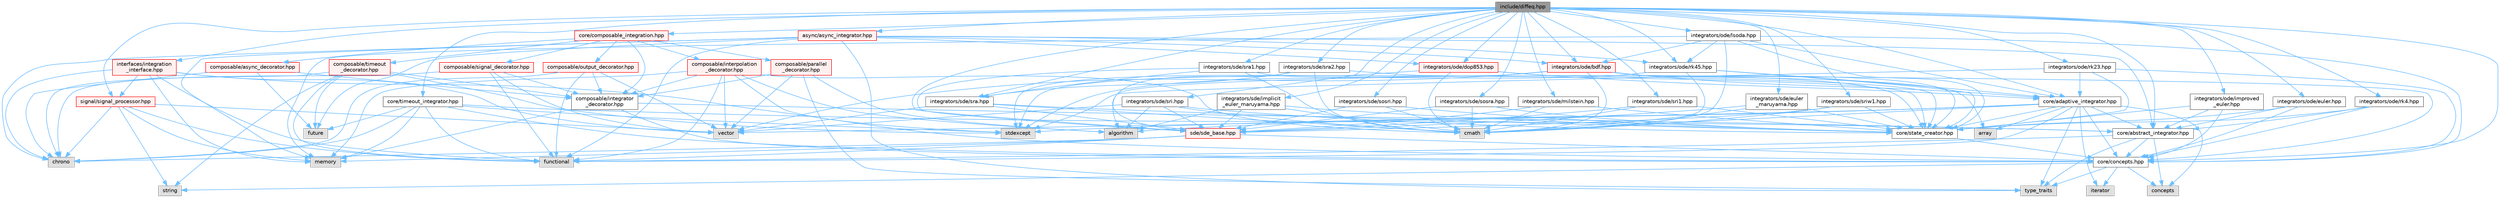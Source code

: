 digraph "include/diffeq.hpp"
{
 // LATEX_PDF_SIZE
  bgcolor="transparent";
  edge [fontname=Helvetica,fontsize=10,labelfontname=Helvetica,labelfontsize=10];
  node [fontname=Helvetica,fontsize=10,shape=box,height=0.2,width=0.4];
  Node1 [id="Node000001",label="include/diffeq.hpp",height=0.2,width=0.4,color="gray40", fillcolor="grey60", style="filled", fontcolor="black",tooltip="Modern C++ ODE Integration Library with Real-time Signal Processing."];
  Node1 -> Node2 [id="edge1_Node000001_Node000002",color="steelblue1",style="solid",tooltip=" "];
  Node2 [id="Node000002",label="core/concepts.hpp",height=0.2,width=0.4,color="grey40", fillcolor="white", style="filled",URL="$concepts_8hpp_source.html",tooltip=" "];
  Node2 -> Node3 [id="edge2_Node000002_Node000003",color="steelblue1",style="solid",tooltip=" "];
  Node3 [id="Node000003",label="concepts",height=0.2,width=0.4,color="grey60", fillcolor="#E0E0E0", style="filled",tooltip=" "];
  Node2 -> Node4 [id="edge3_Node000002_Node000004",color="steelblue1",style="solid",tooltip=" "];
  Node4 [id="Node000004",label="type_traits",height=0.2,width=0.4,color="grey60", fillcolor="#E0E0E0", style="filled",tooltip=" "];
  Node2 -> Node5 [id="edge4_Node000002_Node000005",color="steelblue1",style="solid",tooltip=" "];
  Node5 [id="Node000005",label="iterator",height=0.2,width=0.4,color="grey60", fillcolor="#E0E0E0", style="filled",tooltip=" "];
  Node2 -> Node6 [id="edge5_Node000002_Node000006",color="steelblue1",style="solid",tooltip=" "];
  Node6 [id="Node000006",label="string",height=0.2,width=0.4,color="grey60", fillcolor="#E0E0E0", style="filled",tooltip=" "];
  Node1 -> Node7 [id="edge6_Node000001_Node000007",color="steelblue1",style="solid",tooltip=" "];
  Node7 [id="Node000007",label="core/abstract_integrator.hpp",height=0.2,width=0.4,color="grey40", fillcolor="white", style="filled",URL="$abstract__integrator_8hpp_source.html",tooltip=" "];
  Node7 -> Node8 [id="edge7_Node000007_Node000008",color="steelblue1",style="solid",tooltip=" "];
  Node8 [id="Node000008",label="functional",height=0.2,width=0.4,color="grey60", fillcolor="#E0E0E0", style="filled",tooltip=" "];
  Node7 -> Node3 [id="edge8_Node000007_Node000003",color="steelblue1",style="solid",tooltip=" "];
  Node7 -> Node4 [id="edge9_Node000007_Node000004",color="steelblue1",style="solid",tooltip=" "];
  Node7 -> Node2 [id="edge10_Node000007_Node000002",color="steelblue1",style="solid",tooltip=" "];
  Node1 -> Node9 [id="edge11_Node000001_Node000009",color="steelblue1",style="solid",tooltip=" "];
  Node9 [id="Node000009",label="core/adaptive_integrator.hpp",height=0.2,width=0.4,color="grey40", fillcolor="white", style="filled",URL="$adaptive__integrator_8hpp_source.html",tooltip=" "];
  Node9 -> Node8 [id="edge12_Node000009_Node000008",color="steelblue1",style="solid",tooltip=" "];
  Node9 -> Node3 [id="edge13_Node000009_Node000003",color="steelblue1",style="solid",tooltip=" "];
  Node9 -> Node5 [id="edge14_Node000009_Node000005",color="steelblue1",style="solid",tooltip=" "];
  Node9 -> Node4 [id="edge15_Node000009_Node000004",color="steelblue1",style="solid",tooltip=" "];
  Node9 -> Node10 [id="edge16_Node000009_Node000010",color="steelblue1",style="solid",tooltip=" "];
  Node10 [id="Node000010",label="vector",height=0.2,width=0.4,color="grey60", fillcolor="#E0E0E0", style="filled",tooltip=" "];
  Node9 -> Node11 [id="edge17_Node000009_Node000011",color="steelblue1",style="solid",tooltip=" "];
  Node11 [id="Node000011",label="array",height=0.2,width=0.4,color="grey60", fillcolor="#E0E0E0", style="filled",tooltip=" "];
  Node9 -> Node12 [id="edge18_Node000009_Node000012",color="steelblue1",style="solid",tooltip=" "];
  Node12 [id="Node000012",label="algorithm",height=0.2,width=0.4,color="grey60", fillcolor="#E0E0E0", style="filled",tooltip=" "];
  Node9 -> Node13 [id="edge19_Node000009_Node000013",color="steelblue1",style="solid",tooltip=" "];
  Node13 [id="Node000013",label="cmath",height=0.2,width=0.4,color="grey60", fillcolor="#E0E0E0", style="filled",tooltip=" "];
  Node9 -> Node14 [id="edge20_Node000009_Node000014",color="steelblue1",style="solid",tooltip=" "];
  Node14 [id="Node000014",label="stdexcept",height=0.2,width=0.4,color="grey60", fillcolor="#E0E0E0", style="filled",tooltip=" "];
  Node9 -> Node2 [id="edge21_Node000009_Node000002",color="steelblue1",style="solid",tooltip=" "];
  Node9 -> Node7 [id="edge22_Node000009_Node000007",color="steelblue1",style="solid",tooltip=" "];
  Node9 -> Node15 [id="edge23_Node000009_Node000015",color="steelblue1",style="solid",tooltip=" "];
  Node15 [id="Node000015",label="core/state_creator.hpp",height=0.2,width=0.4,color="grey40", fillcolor="white", style="filled",URL="$state__creator_8hpp_source.html",tooltip=" "];
  Node15 -> Node2 [id="edge24_Node000015_Node000002",color="steelblue1",style="solid",tooltip=" "];
  Node1 -> Node16 [id="edge25_Node000001_Node000016",color="steelblue1",style="solid",tooltip=" "];
  Node16 [id="Node000016",label="core/timeout_integrator.hpp",height=0.2,width=0.4,color="grey40", fillcolor="white", style="filled",URL="$timeout__integrator_8hpp_source.html",tooltip=" "];
  Node16 -> Node17 [id="edge26_Node000016_Node000017",color="steelblue1",style="solid",tooltip=" "];
  Node17 [id="Node000017",label="future",height=0.2,width=0.4,color="grey60", fillcolor="#E0E0E0", style="filled",tooltip=" "];
  Node16 -> Node18 [id="edge27_Node000016_Node000018",color="steelblue1",style="solid",tooltip=" "];
  Node18 [id="Node000018",label="chrono",height=0.2,width=0.4,color="grey60", fillcolor="#E0E0E0", style="filled",tooltip=" "];
  Node16 -> Node14 [id="edge28_Node000016_Node000014",color="steelblue1",style="solid",tooltip=" "];
  Node16 -> Node19 [id="edge29_Node000016_Node000019",color="steelblue1",style="solid",tooltip=" "];
  Node19 [id="Node000019",label="memory",height=0.2,width=0.4,color="grey60", fillcolor="#E0E0E0", style="filled",tooltip=" "];
  Node16 -> Node8 [id="edge30_Node000016_Node000008",color="steelblue1",style="solid",tooltip=" "];
  Node16 -> Node2 [id="edge31_Node000016_Node000002",color="steelblue1",style="solid",tooltip=" "];
  Node16 -> Node7 [id="edge32_Node000016_Node000007",color="steelblue1",style="solid",tooltip=" "];
  Node1 -> Node20 [id="edge33_Node000001_Node000020",color="steelblue1",style="solid",tooltip=" "];
  Node20 [id="Node000020",label="core/composable_integration.hpp",height=0.2,width=0.4,color="red", fillcolor="#FFF0F0", style="filled",URL="$composable__integration_8hpp.html",tooltip="Composable integration architecture using decorator pattern."];
  Node20 -> Node21 [id="edge34_Node000020_Node000021",color="steelblue1",style="solid",tooltip=" "];
  Node21 [id="Node000021",label="composable/integrator\l_decorator.hpp",height=0.2,width=0.4,color="grey40", fillcolor="white", style="filled",URL="$integrator__decorator_8hpp_source.html",tooltip=" "];
  Node21 -> Node2 [id="edge35_Node000021_Node000002",color="steelblue1",style="solid",tooltip=" "];
  Node21 -> Node7 [id="edge36_Node000021_Node000007",color="steelblue1",style="solid",tooltip=" "];
  Node21 -> Node19 [id="edge37_Node000021_Node000019",color="steelblue1",style="solid",tooltip=" "];
  Node20 -> Node22 [id="edge38_Node000020_Node000022",color="steelblue1",style="solid",tooltip=" "];
  Node22 [id="Node000022",label="composable/timeout\l_decorator.hpp",height=0.2,width=0.4,color="red", fillcolor="#FFF0F0", style="filled",URL="$timeout__decorator_8hpp_source.html",tooltip=" "];
  Node22 -> Node21 [id="edge39_Node000022_Node000021",color="steelblue1",style="solid",tooltip=" "];
  Node22 -> Node18 [id="edge40_Node000022_Node000018",color="steelblue1",style="solid",tooltip=" "];
  Node22 -> Node17 [id="edge41_Node000022_Node000017",color="steelblue1",style="solid",tooltip=" "];
  Node22 -> Node8 [id="edge42_Node000022_Node000008",color="steelblue1",style="solid",tooltip=" "];
  Node22 -> Node14 [id="edge43_Node000022_Node000014",color="steelblue1",style="solid",tooltip=" "];
  Node22 -> Node6 [id="edge44_Node000022_Node000006",color="steelblue1",style="solid",tooltip=" "];
  Node20 -> Node24 [id="edge45_Node000020_Node000024",color="steelblue1",style="solid",tooltip=" "];
  Node24 [id="Node000024",label="composable/parallel\l_decorator.hpp",height=0.2,width=0.4,color="red", fillcolor="#FFF0F0", style="filled",URL="$parallel__decorator_8hpp_source.html",tooltip=" "];
  Node24 -> Node21 [id="edge46_Node000024_Node000021",color="steelblue1",style="solid",tooltip=" "];
  Node24 -> Node10 [id="edge47_Node000024_Node000010",color="steelblue1",style="solid",tooltip=" "];
  Node24 -> Node12 [id="edge48_Node000024_Node000012",color="steelblue1",style="solid",tooltip=" "];
  Node24 -> Node4 [id="edge49_Node000024_Node000004",color="steelblue1",style="solid",tooltip=" "];
  Node20 -> Node26 [id="edge50_Node000020_Node000026",color="steelblue1",style="solid",tooltip=" "];
  Node26 [id="Node000026",label="composable/async_decorator.hpp",height=0.2,width=0.4,color="red", fillcolor="#FFF0F0", style="filled",URL="$async__decorator_8hpp_source.html",tooltip=" "];
  Node26 -> Node21 [id="edge51_Node000026_Node000021",color="steelblue1",style="solid",tooltip=" "];
  Node26 -> Node17 [id="edge52_Node000026_Node000017",color="steelblue1",style="solid",tooltip=" "];
  Node26 -> Node18 [id="edge53_Node000026_Node000018",color="steelblue1",style="solid",tooltip=" "];
  Node20 -> Node29 [id="edge54_Node000020_Node000029",color="steelblue1",style="solid",tooltip=" "];
  Node29 [id="Node000029",label="composable/output_decorator.hpp",height=0.2,width=0.4,color="red", fillcolor="#FFF0F0", style="filled",URL="$output__decorator_8hpp_source.html",tooltip=" "];
  Node29 -> Node21 [id="edge55_Node000029_Node000021",color="steelblue1",style="solid",tooltip=" "];
  Node29 -> Node10 [id="edge56_Node000029_Node000010",color="steelblue1",style="solid",tooltip=" "];
  Node29 -> Node8 [id="edge57_Node000029_Node000008",color="steelblue1",style="solid",tooltip=" "];
  Node29 -> Node18 [id="edge58_Node000029_Node000018",color="steelblue1",style="solid",tooltip=" "];
  Node20 -> Node32 [id="edge59_Node000020_Node000032",color="steelblue1",style="solid",tooltip=" "];
  Node32 [id="Node000032",label="composable/signal_decorator.hpp",height=0.2,width=0.4,color="red", fillcolor="#FFF0F0", style="filled",URL="$signal__decorator_8hpp_source.html",tooltip=" "];
  Node32 -> Node21 [id="edge60_Node000032_Node000021",color="steelblue1",style="solid",tooltip=" "];
  Node32 -> Node10 [id="edge61_Node000032_Node000010",color="steelblue1",style="solid",tooltip=" "];
  Node32 -> Node8 [id="edge62_Node000032_Node000008",color="steelblue1",style="solid",tooltip=" "];
  Node32 -> Node18 [id="edge63_Node000032_Node000018",color="steelblue1",style="solid",tooltip=" "];
  Node20 -> Node34 [id="edge64_Node000020_Node000034",color="steelblue1",style="solid",tooltip=" "];
  Node34 [id="Node000034",label="composable/interpolation\l_decorator.hpp",height=0.2,width=0.4,color="red", fillcolor="#FFF0F0", style="filled",URL="$interpolation__decorator_8hpp_source.html",tooltip=" "];
  Node34 -> Node21 [id="edge65_Node000034_Node000021",color="steelblue1",style="solid",tooltip=" "];
  Node34 -> Node10 [id="edge66_Node000034_Node000010",color="steelblue1",style="solid",tooltip=" "];
  Node34 -> Node12 [id="edge67_Node000034_Node000012",color="steelblue1",style="solid",tooltip=" "];
  Node34 -> Node8 [id="edge68_Node000034_Node000008",color="steelblue1",style="solid",tooltip=" "];
  Node34 -> Node19 [id="edge69_Node000034_Node000019",color="steelblue1",style="solid",tooltip=" "];
  Node34 -> Node14 [id="edge70_Node000034_Node000014",color="steelblue1",style="solid",tooltip=" "];
  Node34 -> Node13 [id="edge71_Node000034_Node000013",color="steelblue1",style="solid",tooltip=" "];
  Node1 -> Node46 [id="edge72_Node000001_Node000046",color="steelblue1",style="solid",tooltip=" "];
  Node46 [id="Node000046",label="integrators/ode/euler.hpp",height=0.2,width=0.4,color="grey40", fillcolor="white", style="filled",URL="$euler_8hpp_source.html",tooltip=" "];
  Node46 -> Node2 [id="edge73_Node000046_Node000002",color="steelblue1",style="solid",tooltip=" "];
  Node46 -> Node7 [id="edge74_Node000046_Node000007",color="steelblue1",style="solid",tooltip=" "];
  Node46 -> Node15 [id="edge75_Node000046_Node000015",color="steelblue1",style="solid",tooltip=" "];
  Node1 -> Node47 [id="edge76_Node000001_Node000047",color="steelblue1",style="solid",tooltip=" "];
  Node47 [id="Node000047",label="integrators/ode/improved\l_euler.hpp",height=0.2,width=0.4,color="grey40", fillcolor="white", style="filled",URL="$improved__euler_8hpp_source.html",tooltip=" "];
  Node47 -> Node2 [id="edge77_Node000047_Node000002",color="steelblue1",style="solid",tooltip=" "];
  Node47 -> Node7 [id="edge78_Node000047_Node000007",color="steelblue1",style="solid",tooltip=" "];
  Node47 -> Node15 [id="edge79_Node000047_Node000015",color="steelblue1",style="solid",tooltip=" "];
  Node1 -> Node48 [id="edge80_Node000001_Node000048",color="steelblue1",style="solid",tooltip=" "];
  Node48 [id="Node000048",label="integrators/ode/rk4.hpp",height=0.2,width=0.4,color="grey40", fillcolor="white", style="filled",URL="$rk4_8hpp_source.html",tooltip=" "];
  Node48 -> Node2 [id="edge81_Node000048_Node000002",color="steelblue1",style="solid",tooltip=" "];
  Node48 -> Node7 [id="edge82_Node000048_Node000007",color="steelblue1",style="solid",tooltip=" "];
  Node48 -> Node15 [id="edge83_Node000048_Node000015",color="steelblue1",style="solid",tooltip=" "];
  Node1 -> Node49 [id="edge84_Node000001_Node000049",color="steelblue1",style="solid",tooltip=" "];
  Node49 [id="Node000049",label="integrators/ode/rk23.hpp",height=0.2,width=0.4,color="grey40", fillcolor="white", style="filled",URL="$rk23_8hpp_source.html",tooltip=" "];
  Node49 -> Node2 [id="edge85_Node000049_Node000002",color="steelblue1",style="solid",tooltip=" "];
  Node49 -> Node9 [id="edge86_Node000049_Node000009",color="steelblue1",style="solid",tooltip=" "];
  Node49 -> Node15 [id="edge87_Node000049_Node000015",color="steelblue1",style="solid",tooltip=" "];
  Node49 -> Node14 [id="edge88_Node000049_Node000014",color="steelblue1",style="solid",tooltip=" "];
  Node1 -> Node50 [id="edge89_Node000001_Node000050",color="steelblue1",style="solid",tooltip=" "];
  Node50 [id="Node000050",label="integrators/ode/rk45.hpp",height=0.2,width=0.4,color="grey40", fillcolor="white", style="filled",URL="$rk45_8hpp_source.html",tooltip=" "];
  Node50 -> Node9 [id="edge90_Node000050_Node000009",color="steelblue1",style="solid",tooltip=" "];
  Node50 -> Node15 [id="edge91_Node000050_Node000015",color="steelblue1",style="solid",tooltip=" "];
  Node50 -> Node13 [id="edge92_Node000050_Node000013",color="steelblue1",style="solid",tooltip=" "];
  Node50 -> Node14 [id="edge93_Node000050_Node000014",color="steelblue1",style="solid",tooltip=" "];
  Node1 -> Node51 [id="edge94_Node000001_Node000051",color="steelblue1",style="solid",tooltip=" "];
  Node51 [id="Node000051",label="integrators/ode/dop853.hpp",height=0.2,width=0.4,color="red", fillcolor="#FFF0F0", style="filled",URL="$dop853_8hpp_source.html",tooltip=" "];
  Node51 -> Node9 [id="edge95_Node000051_Node000009",color="steelblue1",style="solid",tooltip=" "];
  Node51 -> Node15 [id="edge96_Node000051_Node000015",color="steelblue1",style="solid",tooltip=" "];
  Node51 -> Node13 [id="edge97_Node000051_Node000013",color="steelblue1",style="solid",tooltip=" "];
  Node51 -> Node14 [id="edge98_Node000051_Node000014",color="steelblue1",style="solid",tooltip=" "];
  Node1 -> Node53 [id="edge99_Node000001_Node000053",color="steelblue1",style="solid",tooltip=" "];
  Node53 [id="Node000053",label="integrators/ode/bdf.hpp",height=0.2,width=0.4,color="red", fillcolor="#FFF0F0", style="filled",URL="$bdf_8hpp_source.html",tooltip=" "];
  Node53 -> Node2 [id="edge100_Node000053_Node000002",color="steelblue1",style="solid",tooltip=" "];
  Node53 -> Node9 [id="edge101_Node000053_Node000009",color="steelblue1",style="solid",tooltip=" "];
  Node53 -> Node15 [id="edge102_Node000053_Node000015",color="steelblue1",style="solid",tooltip=" "];
  Node53 -> Node10 [id="edge103_Node000053_Node000010",color="steelblue1",style="solid",tooltip=" "];
  Node53 -> Node11 [id="edge104_Node000053_Node000011",color="steelblue1",style="solid",tooltip=" "];
  Node53 -> Node13 [id="edge105_Node000053_Node000013",color="steelblue1",style="solid",tooltip=" "];
  Node53 -> Node14 [id="edge106_Node000053_Node000014",color="steelblue1",style="solid",tooltip=" "];
  Node53 -> Node12 [id="edge107_Node000053_Node000012",color="steelblue1",style="solid",tooltip=" "];
  Node1 -> Node56 [id="edge108_Node000001_Node000056",color="steelblue1",style="solid",tooltip=" "];
  Node56 [id="Node000056",label="integrators/ode/lsoda.hpp",height=0.2,width=0.4,color="grey40", fillcolor="white", style="filled",URL="$lsoda_8hpp_source.html",tooltip=" "];
  Node56 -> Node2 [id="edge109_Node000056_Node000002",color="steelblue1",style="solid",tooltip=" "];
  Node56 -> Node9 [id="edge110_Node000056_Node000009",color="steelblue1",style="solid",tooltip=" "];
  Node56 -> Node15 [id="edge111_Node000056_Node000015",color="steelblue1",style="solid",tooltip=" "];
  Node56 -> Node50 [id="edge112_Node000056_Node000050",color="steelblue1",style="solid",tooltip=" "];
  Node56 -> Node53 [id="edge113_Node000056_Node000053",color="steelblue1",style="solid",tooltip=" "];
  Node56 -> Node19 [id="edge114_Node000056_Node000019",color="steelblue1",style="solid",tooltip=" "];
  Node56 -> Node13 [id="edge115_Node000056_Node000013",color="steelblue1",style="solid",tooltip=" "];
  Node1 -> Node57 [id="edge116_Node000001_Node000057",color="steelblue1",style="solid",tooltip=" "];
  Node57 [id="Node000057",label="sde/sde_base.hpp",height=0.2,width=0.4,color="red", fillcolor="#FFF0F0", style="filled",URL="$sde__base_8hpp_source.html",tooltip=" "];
  Node57 -> Node2 [id="edge117_Node000057_Node000002",color="steelblue1",style="solid",tooltip=" "];
  Node57 -> Node8 [id="edge118_Node000057_Node000008",color="steelblue1",style="solid",tooltip=" "];
  Node57 -> Node19 [id="edge119_Node000057_Node000019",color="steelblue1",style="solid",tooltip=" "];
  Node57 -> Node18 [id="edge120_Node000057_Node000018",color="steelblue1",style="solid",tooltip=" "];
  Node1 -> Node59 [id="edge121_Node000001_Node000059",color="steelblue1",style="solid",tooltip=" "];
  Node59 [id="Node000059",label="integrators/sde/euler\l_maruyama.hpp",height=0.2,width=0.4,color="grey40", fillcolor="white", style="filled",URL="$euler__maruyama_8hpp_source.html",tooltip=" "];
  Node59 -> Node57 [id="edge122_Node000059_Node000057",color="steelblue1",style="solid",tooltip=" "];
  Node59 -> Node15 [id="edge123_Node000059_Node000015",color="steelblue1",style="solid",tooltip=" "];
  Node59 -> Node13 [id="edge124_Node000059_Node000013",color="steelblue1",style="solid",tooltip=" "];
  Node1 -> Node60 [id="edge125_Node000001_Node000060",color="steelblue1",style="solid",tooltip=" "];
  Node60 [id="Node000060",label="integrators/sde/milstein.hpp",height=0.2,width=0.4,color="grey40", fillcolor="white", style="filled",URL="$milstein_8hpp_source.html",tooltip=" "];
  Node60 -> Node57 [id="edge126_Node000060_Node000057",color="steelblue1",style="solid",tooltip=" "];
  Node60 -> Node15 [id="edge127_Node000060_Node000015",color="steelblue1",style="solid",tooltip=" "];
  Node60 -> Node13 [id="edge128_Node000060_Node000013",color="steelblue1",style="solid",tooltip=" "];
  Node1 -> Node61 [id="edge129_Node000001_Node000061",color="steelblue1",style="solid",tooltip=" "];
  Node61 [id="Node000061",label="integrators/sde/sri1.hpp",height=0.2,width=0.4,color="grey40", fillcolor="white", style="filled",URL="$sri1_8hpp_source.html",tooltip=" "];
  Node61 -> Node57 [id="edge130_Node000061_Node000057",color="steelblue1",style="solid",tooltip=" "];
  Node61 -> Node15 [id="edge131_Node000061_Node000015",color="steelblue1",style="solid",tooltip=" "];
  Node61 -> Node13 [id="edge132_Node000061_Node000013",color="steelblue1",style="solid",tooltip=" "];
  Node1 -> Node62 [id="edge133_Node000001_Node000062",color="steelblue1",style="solid",tooltip=" "];
  Node62 [id="Node000062",label="integrators/sde/implicit\l_euler_maruyama.hpp",height=0.2,width=0.4,color="grey40", fillcolor="white", style="filled",URL="$implicit__euler__maruyama_8hpp_source.html",tooltip=" "];
  Node62 -> Node57 [id="edge134_Node000062_Node000057",color="steelblue1",style="solid",tooltip=" "];
  Node62 -> Node15 [id="edge135_Node000062_Node000015",color="steelblue1",style="solid",tooltip=" "];
  Node62 -> Node12 [id="edge136_Node000062_Node000012",color="steelblue1",style="solid",tooltip=" "];
  Node62 -> Node13 [id="edge137_Node000062_Node000013",color="steelblue1",style="solid",tooltip=" "];
  Node1 -> Node63 [id="edge138_Node000001_Node000063",color="steelblue1",style="solid",tooltip=" "];
  Node63 [id="Node000063",label="integrators/sde/sra.hpp",height=0.2,width=0.4,color="grey40", fillcolor="white", style="filled",URL="$sra_8hpp_source.html",tooltip=" "];
  Node63 -> Node57 [id="edge139_Node000063_Node000057",color="steelblue1",style="solid",tooltip=" "];
  Node63 -> Node15 [id="edge140_Node000063_Node000015",color="steelblue1",style="solid",tooltip=" "];
  Node63 -> Node13 [id="edge141_Node000063_Node000013",color="steelblue1",style="solid",tooltip=" "];
  Node63 -> Node10 [id="edge142_Node000063_Node000010",color="steelblue1",style="solid",tooltip=" "];
  Node1 -> Node64 [id="edge143_Node000001_Node000064",color="steelblue1",style="solid",tooltip=" "];
  Node64 [id="Node000064",label="integrators/sde/sra1.hpp",height=0.2,width=0.4,color="grey40", fillcolor="white", style="filled",URL="$sra1_8hpp_source.html",tooltip=" "];
  Node64 -> Node63 [id="edge144_Node000064_Node000063",color="steelblue1",style="solid",tooltip=" "];
  Node64 -> Node57 [id="edge145_Node000064_Node000057",color="steelblue1",style="solid",tooltip=" "];
  Node64 -> Node15 [id="edge146_Node000064_Node000015",color="steelblue1",style="solid",tooltip=" "];
  Node64 -> Node13 [id="edge147_Node000064_Node000013",color="steelblue1",style="solid",tooltip=" "];
  Node1 -> Node65 [id="edge148_Node000001_Node000065",color="steelblue1",style="solid",tooltip=" "];
  Node65 [id="Node000065",label="integrators/sde/sra2.hpp",height=0.2,width=0.4,color="grey40", fillcolor="white", style="filled",URL="$sra2_8hpp_source.html",tooltip=" "];
  Node65 -> Node63 [id="edge149_Node000065_Node000063",color="steelblue1",style="solid",tooltip=" "];
  Node65 -> Node57 [id="edge150_Node000065_Node000057",color="steelblue1",style="solid",tooltip=" "];
  Node65 -> Node15 [id="edge151_Node000065_Node000015",color="steelblue1",style="solid",tooltip=" "];
  Node65 -> Node13 [id="edge152_Node000065_Node000013",color="steelblue1",style="solid",tooltip=" "];
  Node1 -> Node66 [id="edge153_Node000001_Node000066",color="steelblue1",style="solid",tooltip=" "];
  Node66 [id="Node000066",label="integrators/sde/sosra.hpp",height=0.2,width=0.4,color="grey40", fillcolor="white", style="filled",URL="$sosra_8hpp_source.html",tooltip=" "];
  Node66 -> Node57 [id="edge154_Node000066_Node000057",color="steelblue1",style="solid",tooltip=" "];
  Node66 -> Node15 [id="edge155_Node000066_Node000015",color="steelblue1",style="solid",tooltip=" "];
  Node66 -> Node13 [id="edge156_Node000066_Node000013",color="steelblue1",style="solid",tooltip=" "];
  Node1 -> Node67 [id="edge157_Node000001_Node000067",color="steelblue1",style="solid",tooltip=" "];
  Node67 [id="Node000067",label="integrators/sde/sri.hpp",height=0.2,width=0.4,color="grey40", fillcolor="white", style="filled",URL="$sri_8hpp_source.html",tooltip=" "];
  Node67 -> Node57 [id="edge158_Node000067_Node000057",color="steelblue1",style="solid",tooltip=" "];
  Node67 -> Node15 [id="edge159_Node000067_Node000015",color="steelblue1",style="solid",tooltip=" "];
  Node67 -> Node13 [id="edge160_Node000067_Node000013",color="steelblue1",style="solid",tooltip=" "];
  Node67 -> Node10 [id="edge161_Node000067_Node000010",color="steelblue1",style="solid",tooltip=" "];
  Node67 -> Node12 [id="edge162_Node000067_Node000012",color="steelblue1",style="solid",tooltip=" "];
  Node1 -> Node68 [id="edge163_Node000001_Node000068",color="steelblue1",style="solid",tooltip=" "];
  Node68 [id="Node000068",label="integrators/sde/sriw1.hpp",height=0.2,width=0.4,color="grey40", fillcolor="white", style="filled",URL="$sriw1_8hpp_source.html",tooltip=" "];
  Node68 -> Node57 [id="edge164_Node000068_Node000057",color="steelblue1",style="solid",tooltip=" "];
  Node68 -> Node15 [id="edge165_Node000068_Node000015",color="steelblue1",style="solid",tooltip=" "];
  Node68 -> Node13 [id="edge166_Node000068_Node000013",color="steelblue1",style="solid",tooltip=" "];
  Node1 -> Node69 [id="edge167_Node000001_Node000069",color="steelblue1",style="solid",tooltip=" "];
  Node69 [id="Node000069",label="integrators/sde/sosri.hpp",height=0.2,width=0.4,color="grey40", fillcolor="white", style="filled",URL="$sosri_8hpp_source.html",tooltip=" "];
  Node69 -> Node57 [id="edge168_Node000069_Node000057",color="steelblue1",style="solid",tooltip=" "];
  Node69 -> Node15 [id="edge169_Node000069_Node000015",color="steelblue1",style="solid",tooltip=" "];
  Node69 -> Node13 [id="edge170_Node000069_Node000013",color="steelblue1",style="solid",tooltip=" "];
  Node1 -> Node70 [id="edge171_Node000001_Node000070",color="steelblue1",style="solid",tooltip=" "];
  Node70 [id="Node000070",label="async/async_integrator.hpp",height=0.2,width=0.4,color="red", fillcolor="#FFF0F0", style="filled",URL="$async__integrator_8hpp_source.html",tooltip=" "];
  Node70 -> Node7 [id="edge172_Node000070_Node000007",color="steelblue1",style="solid",tooltip=" "];
  Node70 -> Node50 [id="edge173_Node000070_Node000050",color="steelblue1",style="solid",tooltip=" "];
  Node70 -> Node51 [id="edge174_Node000070_Node000051",color="steelblue1",style="solid",tooltip=" "];
  Node70 -> Node53 [id="edge175_Node000070_Node000053",color="steelblue1",style="solid",tooltip=" "];
  Node70 -> Node17 [id="edge176_Node000070_Node000017",color="steelblue1",style="solid",tooltip=" "];
  Node70 -> Node8 [id="edge177_Node000070_Node000008",color="steelblue1",style="solid",tooltip=" "];
  Node70 -> Node19 [id="edge178_Node000070_Node000019",color="steelblue1",style="solid",tooltip=" "];
  Node70 -> Node18 [id="edge179_Node000070_Node000018",color="steelblue1",style="solid",tooltip=" "];
  Node70 -> Node4 [id="edge180_Node000070_Node000004",color="steelblue1",style="solid",tooltip=" "];
  Node1 -> Node72 [id="edge181_Node000001_Node000072",color="steelblue1",style="solid",tooltip=" "];
  Node72 [id="Node000072",label="signal/signal_processor.hpp",height=0.2,width=0.4,color="red", fillcolor="#FFF0F0", style="filled",URL="$signal__processor_8hpp_source.html",tooltip=" "];
  Node72 -> Node8 [id="edge182_Node000072_Node000008",color="steelblue1",style="solid",tooltip=" "];
  Node72 -> Node19 [id="edge183_Node000072_Node000019",color="steelblue1",style="solid",tooltip=" "];
  Node72 -> Node10 [id="edge184_Node000072_Node000010",color="steelblue1",style="solid",tooltip=" "];
  Node72 -> Node6 [id="edge185_Node000072_Node000006",color="steelblue1",style="solid",tooltip=" "];
  Node72 -> Node18 [id="edge186_Node000072_Node000018",color="steelblue1",style="solid",tooltip=" "];
  Node1 -> Node75 [id="edge187_Node000001_Node000075",color="steelblue1",style="solid",tooltip=" "];
  Node75 [id="Node000075",label="interfaces/integration\l_interface.hpp",height=0.2,width=0.4,color="red", fillcolor="#FFF0F0", style="filled",URL="$integration__interface_8hpp_source.html",tooltip=" "];
  Node75 -> Node2 [id="edge188_Node000075_Node000002",color="steelblue1",style="solid",tooltip=" "];
  Node75 -> Node72 [id="edge189_Node000075_Node000072",color="steelblue1",style="solid",tooltip=" "];
  Node75 -> Node8 [id="edge190_Node000075_Node000008",color="steelblue1",style="solid",tooltip=" "];
  Node75 -> Node19 [id="edge191_Node000075_Node000019",color="steelblue1",style="solid",tooltip=" "];
  Node75 -> Node10 [id="edge192_Node000075_Node000010",color="steelblue1",style="solid",tooltip=" "];
  Node75 -> Node18 [id="edge193_Node000075_Node000018",color="steelblue1",style="solid",tooltip=" "];
}
